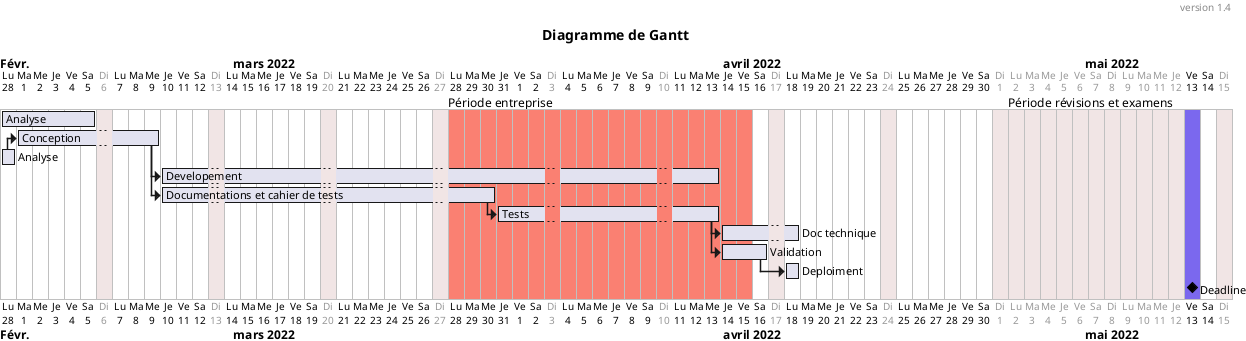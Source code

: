 @startgantt
'https://plantuml.com/gantt-diagram

language fr
'saturday is colored in WhiteSmoke
'saturday are closed
sunday are closed

Project starts 2022-02-28
[Analyse] as [TASK1] lasts 1 weeks
'[TASK1] is colored in Lavender/LightBlue
'[Conception] starts 2022-03-10 and ends 2022-03-15
[Conception] lasts 8 days
[Analyse]->[Conception]
[Developement] lasts 5 weeks
[Conception]->[Developement]
[Documentations et cahier de tests] starts at [Conception]'s end and lasts 3 weeks
'[Conception]->[Documentation technique et cahier de test]
[Tests] starts at [Documentations et cahier de tests]'s end and lasts 2 weeks
'[Tests] starts 2022-04-06 and lasts 2 weeks

[Doc technique] starts at [Tests]'s end and lasts 4 days

[Validation] lasts 3 days
[Tests] -> [Validation]
[Deploiment] lasts 1 days
[Validation]->[Deploiment]


2022-03-28 to 2022-04-15 are named [Période entreprise]
2022-03-28 to 2022-04-15 are colored in salmon


'2022-05-02 to 2022-05-07 are named [Période révisions]
'2022-05-02 to 2022-05-07 are colored in MediumSlateBlue
'2022-05-02 to 2022-05-07 are closed

'2022-05-09 to 2022-05-14 are named [Période examens]
'2022-05-09 to 2022-05-13 are colored in MediumSlateBlue
'2022-05-09 to 2022-05-13 are closed

2022-05-02 to 2022-05-15 are named [Période révisions et examens]
2022-05-02 to 2022-05-12 are closed
2022-05-13 is colored in MediumSlateBlue
[Deadline] happens at 2022-05-13


title Diagramme de Gantt
header version 1.4
@endgantt